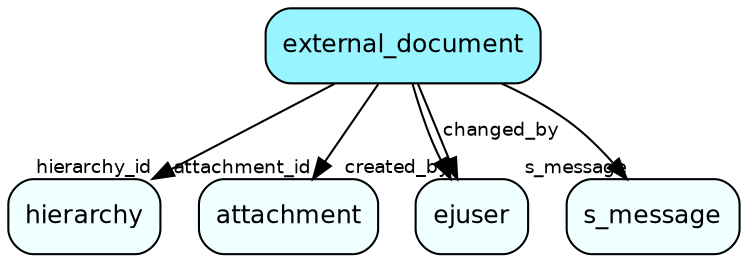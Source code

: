 digraph external_document  {
node [shape = box style="rounded, filled" fontname = "Helvetica" fontsize = "12" ]
edge [fontname = "Helvetica" fontsize = "9"]

external_document[fillcolor = "cadetblue1"]
hierarchy[fillcolor = "azure1"]
attachment[fillcolor = "azure1"]
ejuser[fillcolor = "azure1"]
s_message[fillcolor = "azure1"]
external_document -> hierarchy [headlabel = "hierarchy_id"]
external_document -> attachment [headlabel = "attachment_id"]
external_document -> ejuser [headlabel = "created_by"]
external_document -> ejuser [label = "changed_by"]
external_document -> s_message [headlabel = "s_message"]
}
